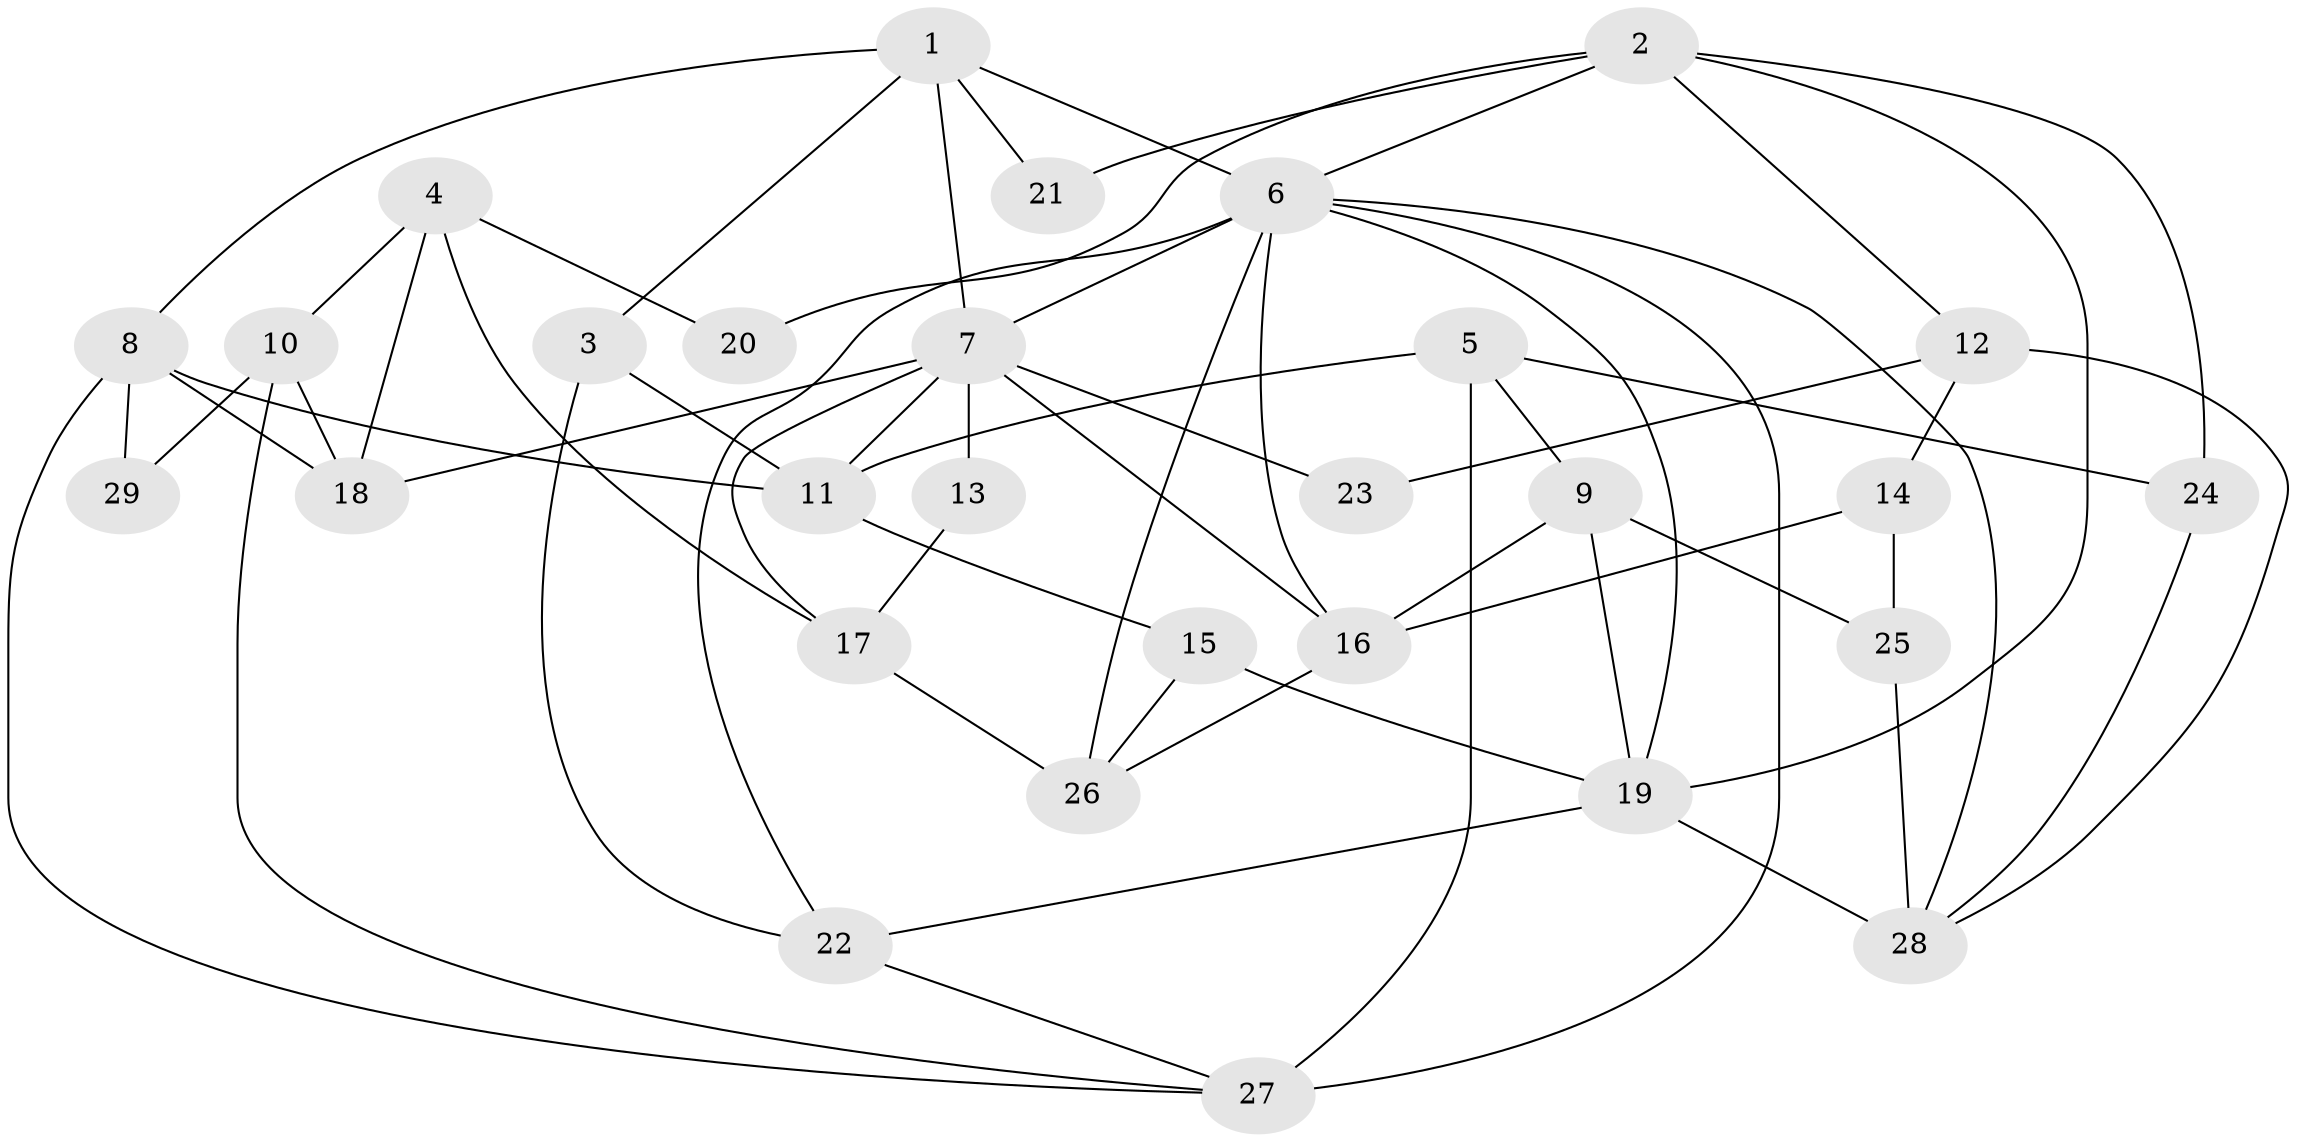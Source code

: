 // original degree distribution, {2: 0.22340425531914893, 5: 0.05319148936170213, 6: 0.06382978723404255, 3: 0.2765957446808511, 1: 0.24468085106382978, 4: 0.11702127659574468, 7: 0.02127659574468085}
// Generated by graph-tools (version 1.1) at 2025/36/03/04/25 23:36:10]
// undirected, 29 vertices, 60 edges
graph export_dot {
  node [color=gray90,style=filled];
  1;
  2;
  3;
  4;
  5;
  6;
  7;
  8;
  9;
  10;
  11;
  12;
  13;
  14;
  15;
  16;
  17;
  18;
  19;
  20;
  21;
  22;
  23;
  24;
  25;
  26;
  27;
  28;
  29;
  1 -- 3 [weight=1.0];
  1 -- 6 [weight=1.0];
  1 -- 7 [weight=1.0];
  1 -- 8 [weight=1.0];
  1 -- 21 [weight=1.0];
  2 -- 6 [weight=1.0];
  2 -- 12 [weight=1.0];
  2 -- 19 [weight=1.0];
  2 -- 20 [weight=1.0];
  2 -- 21 [weight=1.0];
  2 -- 24 [weight=1.0];
  3 -- 11 [weight=1.0];
  3 -- 22 [weight=1.0];
  4 -- 10 [weight=1.0];
  4 -- 17 [weight=1.0];
  4 -- 18 [weight=1.0];
  4 -- 20 [weight=1.0];
  5 -- 9 [weight=1.0];
  5 -- 11 [weight=1.0];
  5 -- 24 [weight=1.0];
  5 -- 27 [weight=2.0];
  6 -- 7 [weight=1.0];
  6 -- 16 [weight=1.0];
  6 -- 19 [weight=1.0];
  6 -- 22 [weight=1.0];
  6 -- 26 [weight=1.0];
  6 -- 27 [weight=1.0];
  6 -- 28 [weight=1.0];
  7 -- 11 [weight=1.0];
  7 -- 13 [weight=1.0];
  7 -- 16 [weight=1.0];
  7 -- 17 [weight=2.0];
  7 -- 18 [weight=1.0];
  7 -- 23 [weight=1.0];
  8 -- 11 [weight=1.0];
  8 -- 18 [weight=1.0];
  8 -- 27 [weight=1.0];
  8 -- 29 [weight=1.0];
  9 -- 16 [weight=1.0];
  9 -- 19 [weight=1.0];
  9 -- 25 [weight=1.0];
  10 -- 18 [weight=1.0];
  10 -- 27 [weight=1.0];
  10 -- 29 [weight=1.0];
  11 -- 15 [weight=1.0];
  12 -- 14 [weight=1.0];
  12 -- 23 [weight=1.0];
  12 -- 28 [weight=1.0];
  13 -- 17 [weight=1.0];
  14 -- 16 [weight=2.0];
  14 -- 25 [weight=1.0];
  15 -- 19 [weight=2.0];
  15 -- 26 [weight=1.0];
  16 -- 26 [weight=1.0];
  17 -- 26 [weight=2.0];
  19 -- 22 [weight=1.0];
  19 -- 28 [weight=2.0];
  22 -- 27 [weight=1.0];
  24 -- 28 [weight=1.0];
  25 -- 28 [weight=1.0];
}
